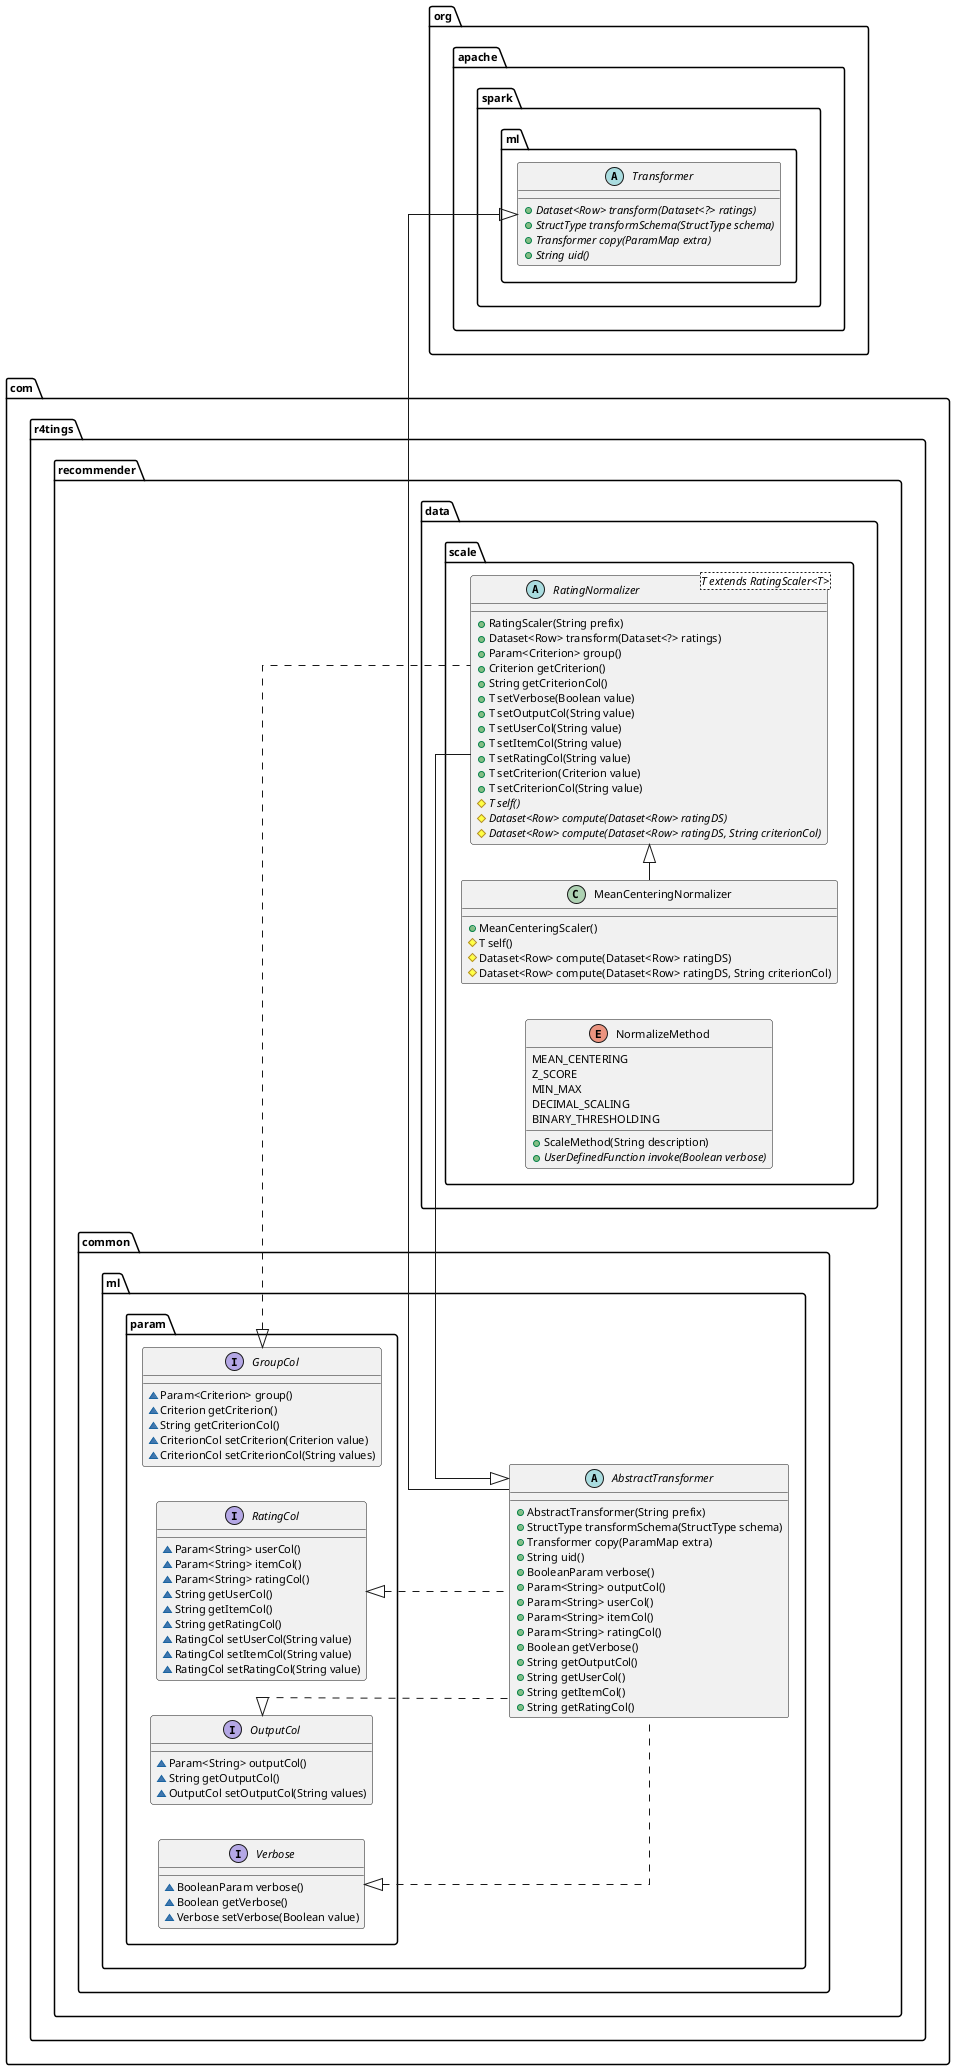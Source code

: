 @startuml

skinparam defaultFontName "D2Coding ligature"
skinparam defaultFontSize 11
skinparam linetype ortho
left to right direction



abstract class org.apache.spark.ml.Transformer{
    + {abstract} Dataset<Row> transform(Dataset<?> ratings)
    + {abstract} StructType transformSchema(StructType schema)
    + {abstract} Transformer copy(ParamMap extra)
    + {abstract} String uid()
}

interface com.r4tings.recommender.common.ml.param.RatingCol{
    ~ Param<String> userCol()
    ~ Param<String> itemCol()
    ~ Param<String> ratingCol()
    ~ String getUserCol()
    ~ String getItemCol()
    ~ String getRatingCol()
    ~ RatingCol setUserCol(String value)
    ~ RatingCol setItemCol(String value)
    ~ RatingCol setRatingCol(String value)
}

interface com.r4tings.recommender.common.ml.param.OutputCol{
    ~ Param<String> outputCol()
    ~ String getOutputCol()
    ~ OutputCol setOutputCol(String values)
}

interface com.r4tings.recommender.common.ml.param.Verbose{
    ~ BooleanParam verbose()
    ~ Boolean getVerbose()
    ~ Verbose setVerbose(Boolean value)
}

abstract class com.r4tings.recommender.common.ml.AbstractTransformer{
    + AbstractTransformer(String prefix)
    + StructType transformSchema(StructType schema)
    + Transformer copy(ParamMap extra)
    + String uid()
    + BooleanParam verbose()
    + Param<String> outputCol()
    + Param<String> userCol()
    + Param<String> itemCol()
    + Param<String> ratingCol()
    + Boolean getVerbose()
    + String getOutputCol()
    + String getUserCol()
    + String getItemCol()
    + String getRatingCol()
}

com.r4tings.recommender.common.ml.param.Verbose <|.. com.r4tings.recommender.common.ml.AbstractTransformer
com.r4tings.recommender.common.ml.param.OutputCol <|.. com.r4tings.recommender.common.ml.AbstractTransformer
com.r4tings.recommender.common.ml.param.RatingCol <|.. com.r4tings.recommender.common.ml.AbstractTransformer

org.apache.spark.ml.Transformer <|-left- com.r4tings.recommender.common.ml.AbstractTransformer

abstract class com.r4tings.recommender.data.scale.RatingNormalizer<T extends RatingScaler<T>>{
    + RatingScaler(String prefix)
    + Dataset<Row> transform(Dataset<?> ratings)
    + Param<Criterion> group()
    + Criterion getCriterion()
    + String getCriterionCol()
    + T setVerbose(Boolean value)
    + T setOutputCol(String value)
    + T setUserCol(String value)
    + T setItemCol(String value)
    + T setRatingCol(String value)
    + T setCriterion(Criterion value)
    + T setCriterionCol(String value)
    # {abstract} T self()
    # {abstract} Dataset<Row> compute(Dataset<Row> ratingDS)
    # {abstract} Dataset<Row> compute(Dataset<Row> ratingDS, String criterionCol)
}

com.r4tings.recommender.common.ml.AbstractTransformer <|-left- com.r4tings.recommender.data.scale.RatingNormalizer

interface com.r4tings.recommender.common.ml.param.GroupCol{
    ~ Param<Criterion> group()
    ~ Criterion getCriterion()
    ~ String getCriterionCol()
    ~ CriterionCol setCriterion(Criterion value)
    ~ CriterionCol setCriterionCol(String values)
}

com.r4tings.recommender.common.ml.param.GroupCol <|.. com.r4tings.recommender.data.scale.RatingNormalizer


class com.r4tings.recommender.data.scale.MeanCenteringNormalizer{
    + MeanCenteringScaler()
    # T self()
    # Dataset<Row> compute(Dataset<Row> ratingDS)
    # Dataset<Row> compute(Dataset<Row> ratingDS, String criterionCol)
}

com.r4tings.recommender.data.scale.RatingNormalizer <|-left- com.r4tings.recommender.data.scale.MeanCenteringNormalizer

enum com.r4tings.recommender.data.scale.NormalizeMethod {
    MEAN_CENTERING
    'MEAN_CENTERING_INVERSE
    Z_SCORE
    'Z_SCORE_INVERSE
    MIN_MAX
    'MIN_MAX_INVERSE
    DECIMAL_SCALING
    'DECIMAL_SCALING_INVERSE
    BINARY_THRESHOLDING
    + ScaleMethod(String description)
    + {abstract} UserDefinedFunction invoke(Boolean verbose)
}

@enduml